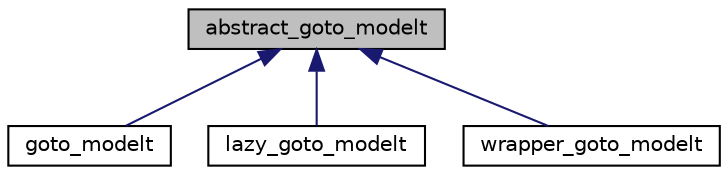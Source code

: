 digraph "abstract_goto_modelt"
{
 // LATEX_PDF_SIZE
  bgcolor="transparent";
  edge [fontname="Helvetica",fontsize="10",labelfontname="Helvetica",labelfontsize="10"];
  node [fontname="Helvetica",fontsize="10",shape=record];
  Node1 [label="abstract_goto_modelt",height=0.2,width=0.4,color="black", fillcolor="grey75", style="filled", fontcolor="black",tooltip="Abstract interface to eager or lazy GOTO models."];
  Node1 -> Node2 [dir="back",color="midnightblue",fontsize="10",style="solid",fontname="Helvetica"];
  Node2 [label="goto_modelt",height=0.2,width=0.4,color="black",URL="$classgoto__modelt.html",tooltip=" "];
  Node1 -> Node3 [dir="back",color="midnightblue",fontsize="10",style="solid",fontname="Helvetica"];
  Node3 [label="lazy_goto_modelt",height=0.2,width=0.4,color="black",URL="$classlazy__goto__modelt.html",tooltip="A GOTO model that produces function bodies on demand."];
  Node1 -> Node4 [dir="back",color="midnightblue",fontsize="10",style="solid",fontname="Helvetica"];
  Node4 [label="wrapper_goto_modelt",height=0.2,width=0.4,color="black",URL="$classwrapper__goto__modelt.html",tooltip="Class providing the abstract GOTO model interface onto an unrelated symbol table and goto_functionst."];
}
